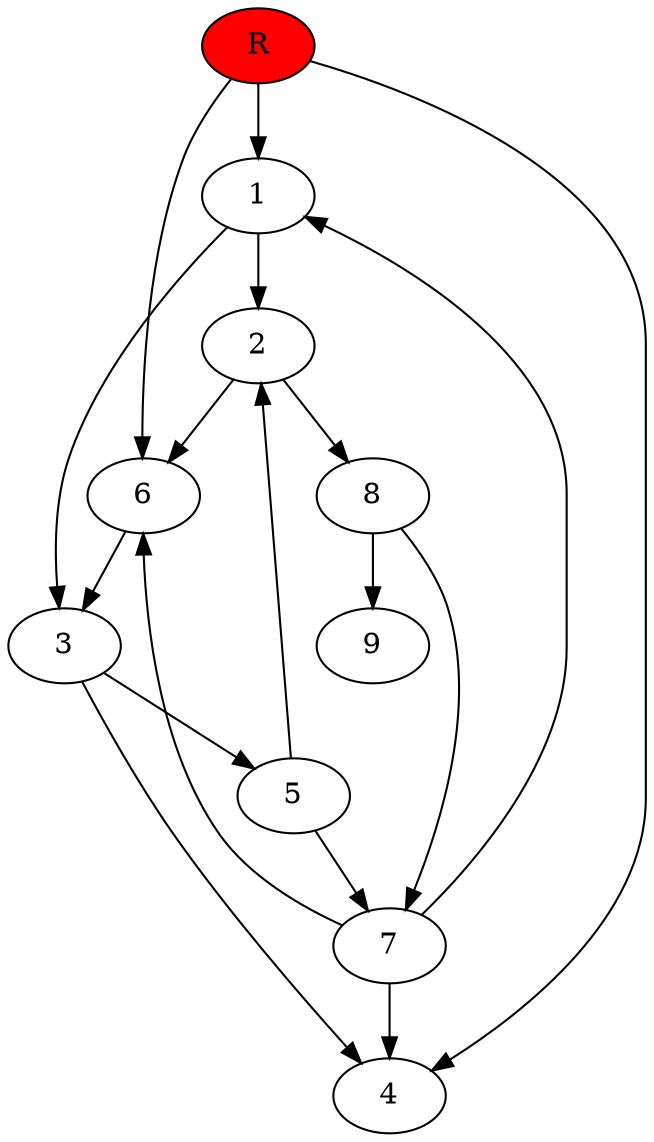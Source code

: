 digraph prb16651 {
	1
	2
	3
	4
	5
	6
	7
	8
	R [fillcolor="#ff0000" style=filled]
	1 -> 2
	1 -> 3
	2 -> 6
	2 -> 8
	3 -> 4
	3 -> 5
	5 -> 2
	5 -> 7
	6 -> 3
	7 -> 1
	7 -> 4
	7 -> 6
	8 -> 7
	8 -> 9
	R -> 1
	R -> 4
	R -> 6
}
